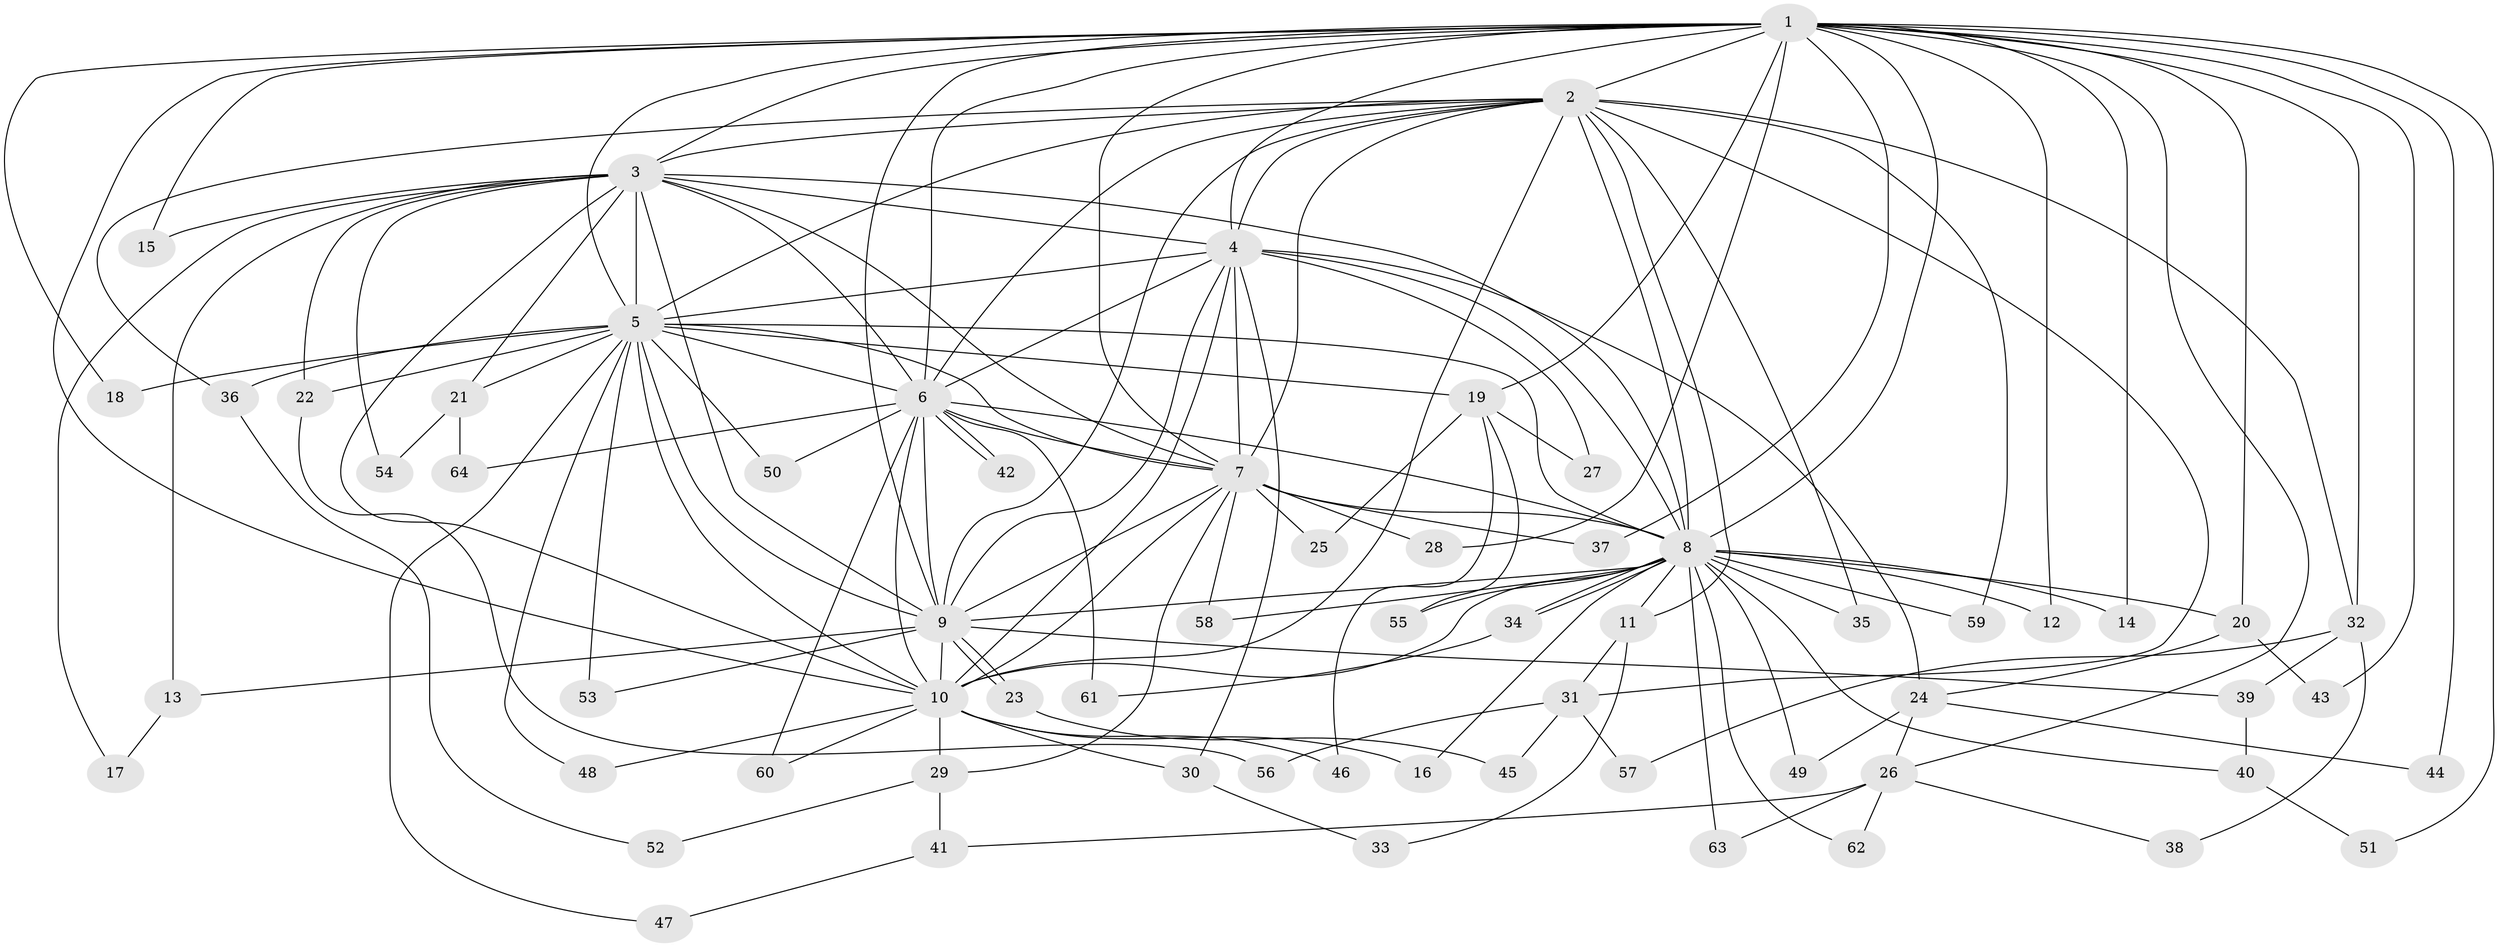 // coarse degree distribution, {13: 0.038461538461538464, 11: 0.11538461538461539, 2: 0.23076923076923078, 3: 0.19230769230769232, 6: 0.11538461538461539, 5: 0.11538461538461539, 1: 0.07692307692307693, 9: 0.07692307692307693, 16: 0.038461538461538464}
// Generated by graph-tools (version 1.1) at 2025/36/03/04/25 23:36:31]
// undirected, 64 vertices, 153 edges
graph export_dot {
  node [color=gray90,style=filled];
  1;
  2;
  3;
  4;
  5;
  6;
  7;
  8;
  9;
  10;
  11;
  12;
  13;
  14;
  15;
  16;
  17;
  18;
  19;
  20;
  21;
  22;
  23;
  24;
  25;
  26;
  27;
  28;
  29;
  30;
  31;
  32;
  33;
  34;
  35;
  36;
  37;
  38;
  39;
  40;
  41;
  42;
  43;
  44;
  45;
  46;
  47;
  48;
  49;
  50;
  51;
  52;
  53;
  54;
  55;
  56;
  57;
  58;
  59;
  60;
  61;
  62;
  63;
  64;
  1 -- 2;
  1 -- 3;
  1 -- 4;
  1 -- 5;
  1 -- 6;
  1 -- 7;
  1 -- 8;
  1 -- 9;
  1 -- 10;
  1 -- 12;
  1 -- 14;
  1 -- 15;
  1 -- 18;
  1 -- 19;
  1 -- 20;
  1 -- 26;
  1 -- 28;
  1 -- 32;
  1 -- 37;
  1 -- 43;
  1 -- 44;
  1 -- 51;
  2 -- 3;
  2 -- 4;
  2 -- 5;
  2 -- 6;
  2 -- 7;
  2 -- 8;
  2 -- 9;
  2 -- 10;
  2 -- 11;
  2 -- 31;
  2 -- 32;
  2 -- 35;
  2 -- 36;
  2 -- 59;
  3 -- 4;
  3 -- 5;
  3 -- 6;
  3 -- 7;
  3 -- 8;
  3 -- 9;
  3 -- 10;
  3 -- 13;
  3 -- 15;
  3 -- 17;
  3 -- 21;
  3 -- 22;
  3 -- 54;
  4 -- 5;
  4 -- 6;
  4 -- 7;
  4 -- 8;
  4 -- 9;
  4 -- 10;
  4 -- 24;
  4 -- 27;
  4 -- 30;
  5 -- 6;
  5 -- 7;
  5 -- 8;
  5 -- 9;
  5 -- 10;
  5 -- 18;
  5 -- 19;
  5 -- 21;
  5 -- 22;
  5 -- 36;
  5 -- 47;
  5 -- 48;
  5 -- 50;
  5 -- 53;
  6 -- 7;
  6 -- 8;
  6 -- 9;
  6 -- 10;
  6 -- 42;
  6 -- 42;
  6 -- 50;
  6 -- 60;
  6 -- 61;
  6 -- 64;
  7 -- 8;
  7 -- 9;
  7 -- 10;
  7 -- 25;
  7 -- 28;
  7 -- 29;
  7 -- 37;
  7 -- 58;
  8 -- 9;
  8 -- 10;
  8 -- 11;
  8 -- 12;
  8 -- 14;
  8 -- 16;
  8 -- 20;
  8 -- 34;
  8 -- 34;
  8 -- 35;
  8 -- 40;
  8 -- 49;
  8 -- 55;
  8 -- 58;
  8 -- 59;
  8 -- 62;
  8 -- 63;
  9 -- 10;
  9 -- 13;
  9 -- 23;
  9 -- 23;
  9 -- 39;
  9 -- 53;
  10 -- 16;
  10 -- 29;
  10 -- 30;
  10 -- 46;
  10 -- 48;
  10 -- 60;
  11 -- 31;
  11 -- 33;
  13 -- 17;
  19 -- 25;
  19 -- 27;
  19 -- 46;
  19 -- 55;
  20 -- 24;
  20 -- 43;
  21 -- 54;
  21 -- 64;
  22 -- 56;
  23 -- 45;
  24 -- 26;
  24 -- 44;
  24 -- 49;
  26 -- 38;
  26 -- 41;
  26 -- 62;
  26 -- 63;
  29 -- 41;
  29 -- 52;
  30 -- 33;
  31 -- 45;
  31 -- 56;
  31 -- 57;
  32 -- 38;
  32 -- 39;
  32 -- 57;
  34 -- 61;
  36 -- 52;
  39 -- 40;
  40 -- 51;
  41 -- 47;
}
